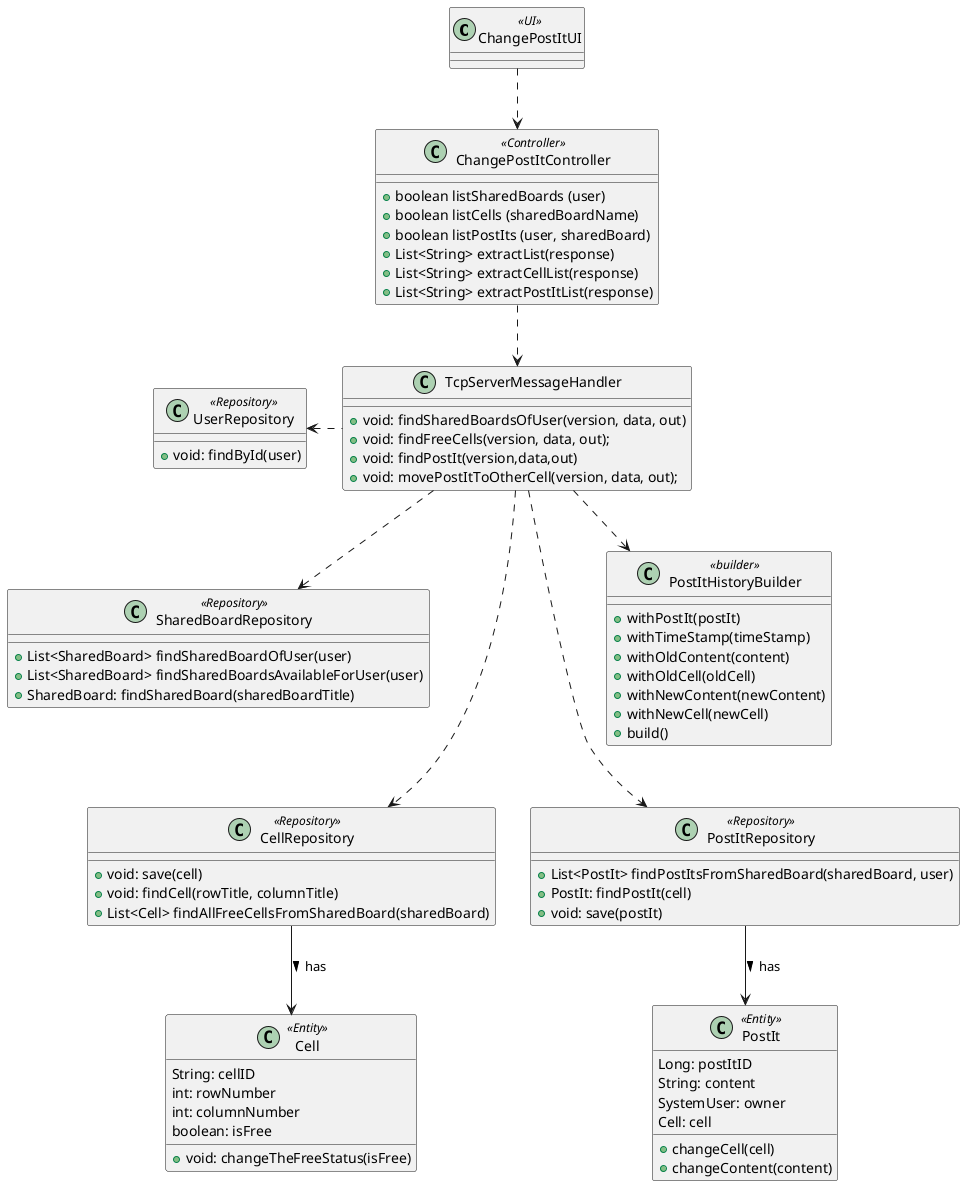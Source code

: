 @startuml

class ChangePostItUI <<UI>> {
}

class ChangePostItController <<Controller>> {
    + boolean listSharedBoards (user)
    + boolean listCells (sharedBoardName)
    + boolean listPostIts (user, sharedBoard)
    + List<String> extractList(response)
    + List<String> extractCellList(response)
    + List<String> extractPostItList(response)
}

class TcpServerMessageHandler {
     +void: findSharedBoardsOfUser(version, data, out)
     +void: findFreeCells(version, data, out);
     +void: findPostIt(version,data,out)
     +void: movePostItToOtherCell(version, data, out);
}


class UserRepository <<Repository>> {
    + void: findById(user)
}

class SharedBoardRepository <<Repository>>{
    + List<SharedBoard> findSharedBoardOfUser(user)
    + List<SharedBoard> findSharedBoardsAvailableForUser(user)
    + SharedBoard: findSharedBoard(sharedBoardTitle)
}

class CellRepository <<Repository>>{
    + void: save(cell)
    + void: findCell(rowTitle, columnTitle)
    + List<Cell> findAllFreeCellsFromSharedBoard(sharedBoard)
}

class Cell <<Entity>>{
    String: cellID
    int: rowNumber
    int: columnNumber
    boolean: isFree

    +void: changeTheFreeStatus(isFree)
}

class PostItRepository <<Repository>>{
    + List<PostIt> findPostItsFromSharedBoard(sharedBoard, user)
    + PostIt: findPostIt(cell)
    + void: save(postIt)
}

class PostItHistoryBuilder <<builder>>{
    +withPostIt(postIt)
    +withTimeStamp(timeStamp)
    +withOldContent(content)
    +withOldCell(oldCell)
    +withNewContent(newContent)
    +withNewCell(newCell)
    +build()
}

class PostIt <<Entity>>{
    Long: postItID
    String: content
    SystemUser: owner
    Cell: cell

    +changeCell(cell)
    +changeContent(content)
}



ChangePostItUI ..> ChangePostItController
ChangePostItController ..> TcpServerMessageHandler
TcpServerMessageHandler..>SharedBoardRepository
TcpServerMessageHandler .left> UserRepository
TcpServerMessageHandler...>CellRepository
TcpServerMessageHandler...>PostItRepository
TcpServerMessageHandler..>PostItHistoryBuilder
CellRepository-->Cell : has >
PostItRepository-->PostIt : has >


@enduml